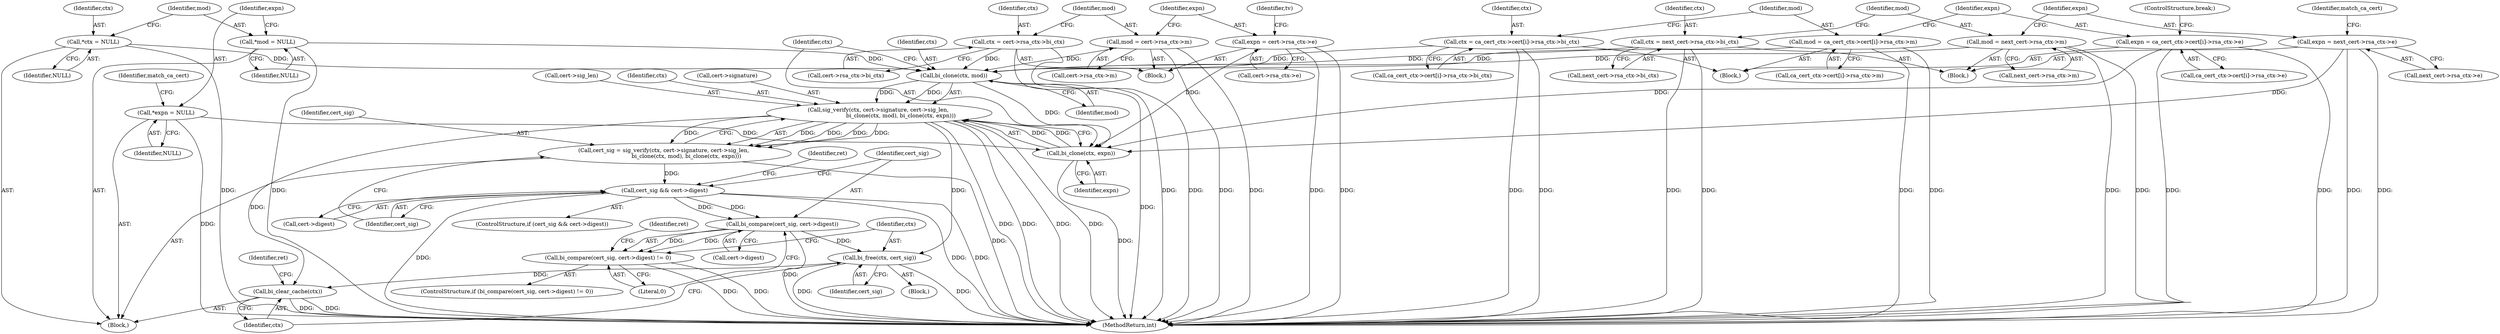 digraph "0_axtls-8266_5efe2947ab45e81d84b5f707c51d1c64be52f36c_1@pointer" {
"1000431" [label="(Call,sig_verify(ctx, cert->signature, cert->sig_len, \n                         bi_clone(ctx, mod), bi_clone(ctx, expn)))"];
"1000442" [label="(Call,bi_clone(ctx, expn))"];
"1000439" [label="(Call,bi_clone(ctx, mod))"];
"1000333" [label="(Call,ctx = ca_cert_ctx->cert[i]->rsa_ctx->bi_ctx)"];
"1000178" [label="(Call,ctx = cert->rsa_ctx->bi_ctx)"];
"1000135" [label="(Call,*ctx = NULL)"];
"1000398" [label="(Call,ctx = next_cert->rsa_ctx->bi_ctx)"];
"1000185" [label="(Call,mod = cert->rsa_ctx->m)"];
"1000139" [label="(Call,*mod = NULL)"];
"1000405" [label="(Call,mod = next_cert->rsa_ctx->m)"];
"1000344" [label="(Call,mod = ca_cert_ctx->cert[i]->rsa_ctx->m)"];
"1000355" [label="(Call,expn = ca_cert_ctx->cert[i]->rsa_ctx->e)"];
"1000143" [label="(Call,*expn = NULL)"];
"1000412" [label="(Call,expn = next_cert->rsa_ctx->e)"];
"1000192" [label="(Call,expn = cert->rsa_ctx->e)"];
"1000429" [label="(Call,cert_sig = sig_verify(ctx, cert->signature, cert->sig_len, \n                         bi_clone(ctx, mod), bi_clone(ctx, expn)))"];
"1000446" [label="(Call,cert_sig && cert->digest)"];
"1000454" [label="(Call,bi_compare(cert_sig, cert->digest))"];
"1000453" [label="(Call,bi_compare(cert_sig, cert->digest) != 0)"];
"1000463" [label="(Call,bi_free(ctx, cert_sig))"];
"1000471" [label="(Call,bi_clear_cache(ctx))"];
"1000472" [label="(Identifier,ctx)"];
"1000201" [label="(Identifier,tv)"];
"1000185" [label="(Call,mod = cert->rsa_ctx->m)"];
"1000179" [label="(Identifier,ctx)"];
"1000471" [label="(Call,bi_clear_cache(ctx))"];
"1000178" [label="(Call,ctx = cert->rsa_ctx->bi_ctx)"];
"1000454" [label="(Call,bi_compare(cert_sig, cert->digest))"];
"1000335" [label="(Call,ca_cert_ctx->cert[i]->rsa_ctx->bi_ctx)"];
"1000439" [label="(Call,bi_clone(ctx, mod))"];
"1000345" [label="(Identifier,mod)"];
"1000412" [label="(Call,expn = next_cert->rsa_ctx->e)"];
"1000141" [label="(Identifier,NULL)"];
"1000422" [label="(Identifier,match_ca_cert)"];
"1000406" [label="(Identifier,mod)"];
"1000443" [label="(Identifier,ctx)"];
"1000453" [label="(Call,bi_compare(cert_sig, cert->digest) != 0)"];
"1000413" [label="(Identifier,expn)"];
"1000344" [label="(Call,mod = ca_cert_ctx->cert[i]->rsa_ctx->m)"];
"1000469" [label="(Identifier,ret)"];
"1000456" [label="(Call,cert->digest)"];
"1000465" [label="(Identifier,cert_sig)"];
"1000474" [label="(Identifier,ret)"];
"1000447" [label="(Identifier,cert_sig)"];
"1000180" [label="(Call,cert->rsa_ctx->bi_ctx)"];
"1000493" [label="(MethodReturn,int)"];
"1000186" [label="(Identifier,mod)"];
"1000187" [label="(Call,cert->rsa_ctx->m)"];
"1000431" [label="(Call,sig_verify(ctx, cert->signature, cert->sig_len, \n                         bi_clone(ctx, mod), bi_clone(ctx, expn)))"];
"1000140" [label="(Identifier,mod)"];
"1000446" [label="(Call,cert_sig && cert->digest)"];
"1000463" [label="(Call,bi_free(ctx, cert_sig))"];
"1000346" [label="(Call,ca_cert_ctx->cert[i]->rsa_ctx->m)"];
"1000461" [label="(Identifier,ret)"];
"1000329" [label="(Block,)"];
"1000405" [label="(Call,mod = next_cert->rsa_ctx->m)"];
"1000436" [label="(Call,cert->sig_len)"];
"1000444" [label="(Identifier,expn)"];
"1000135" [label="(Call,*ctx = NULL)"];
"1000398" [label="(Call,ctx = next_cert->rsa_ctx->bi_ctx)"];
"1000397" [label="(Block,)"];
"1000357" [label="(Call,ca_cert_ctx->cert[i]->rsa_ctx->e)"];
"1000366" [label="(ControlStructure,break;)"];
"1000452" [label="(ControlStructure,if (bi_compare(cert_sig, cert->digest) != 0))"];
"1000414" [label="(Call,next_cert->rsa_ctx->e)"];
"1000145" [label="(Identifier,NULL)"];
"1000148" [label="(Identifier,match_ca_cert)"];
"1000400" [label="(Call,next_cert->rsa_ctx->bi_ctx)"];
"1000193" [label="(Identifier,expn)"];
"1000464" [label="(Identifier,ctx)"];
"1000451" [label="(Block,)"];
"1000174" [label="(Block,)"];
"1000399" [label="(Identifier,ctx)"];
"1000455" [label="(Identifier,cert_sig)"];
"1000334" [label="(Identifier,ctx)"];
"1000192" [label="(Call,expn = cert->rsa_ctx->e)"];
"1000440" [label="(Identifier,ctx)"];
"1000356" [label="(Identifier,expn)"];
"1000445" [label="(ControlStructure,if (cert_sig && cert->digest))"];
"1000136" [label="(Identifier,ctx)"];
"1000442" [label="(Call,bi_clone(ctx, expn))"];
"1000355" [label="(Call,expn = ca_cert_ctx->cert[i]->rsa_ctx->e)"];
"1000433" [label="(Call,cert->signature)"];
"1000139" [label="(Call,*mod = NULL)"];
"1000144" [label="(Identifier,expn)"];
"1000430" [label="(Identifier,cert_sig)"];
"1000448" [label="(Call,cert->digest)"];
"1000137" [label="(Identifier,NULL)"];
"1000194" [label="(Call,cert->rsa_ctx->e)"];
"1000459" [label="(Literal,0)"];
"1000432" [label="(Identifier,ctx)"];
"1000429" [label="(Call,cert_sig = sig_verify(ctx, cert->signature, cert->sig_len, \n                         bi_clone(ctx, mod), bi_clone(ctx, expn)))"];
"1000441" [label="(Identifier,mod)"];
"1000333" [label="(Call,ctx = ca_cert_ctx->cert[i]->rsa_ctx->bi_ctx)"];
"1000407" [label="(Call,next_cert->rsa_ctx->m)"];
"1000143" [label="(Call,*expn = NULL)"];
"1000120" [label="(Block,)"];
"1000431" -> "1000429"  [label="AST: "];
"1000431" -> "1000442"  [label="CFG: "];
"1000432" -> "1000431"  [label="AST: "];
"1000433" -> "1000431"  [label="AST: "];
"1000436" -> "1000431"  [label="AST: "];
"1000439" -> "1000431"  [label="AST: "];
"1000442" -> "1000431"  [label="AST: "];
"1000429" -> "1000431"  [label="CFG: "];
"1000431" -> "1000493"  [label="DDG: "];
"1000431" -> "1000493"  [label="DDG: "];
"1000431" -> "1000493"  [label="DDG: "];
"1000431" -> "1000493"  [label="DDG: "];
"1000431" -> "1000429"  [label="DDG: "];
"1000431" -> "1000429"  [label="DDG: "];
"1000431" -> "1000429"  [label="DDG: "];
"1000431" -> "1000429"  [label="DDG: "];
"1000431" -> "1000429"  [label="DDG: "];
"1000442" -> "1000431"  [label="DDG: "];
"1000442" -> "1000431"  [label="DDG: "];
"1000439" -> "1000431"  [label="DDG: "];
"1000439" -> "1000431"  [label="DDG: "];
"1000431" -> "1000463"  [label="DDG: "];
"1000431" -> "1000471"  [label="DDG: "];
"1000442" -> "1000444"  [label="CFG: "];
"1000443" -> "1000442"  [label="AST: "];
"1000444" -> "1000442"  [label="AST: "];
"1000442" -> "1000493"  [label="DDG: "];
"1000439" -> "1000442"  [label="DDG: "];
"1000355" -> "1000442"  [label="DDG: "];
"1000143" -> "1000442"  [label="DDG: "];
"1000412" -> "1000442"  [label="DDG: "];
"1000192" -> "1000442"  [label="DDG: "];
"1000439" -> "1000441"  [label="CFG: "];
"1000440" -> "1000439"  [label="AST: "];
"1000441" -> "1000439"  [label="AST: "];
"1000443" -> "1000439"  [label="CFG: "];
"1000439" -> "1000493"  [label="DDG: "];
"1000333" -> "1000439"  [label="DDG: "];
"1000178" -> "1000439"  [label="DDG: "];
"1000135" -> "1000439"  [label="DDG: "];
"1000398" -> "1000439"  [label="DDG: "];
"1000185" -> "1000439"  [label="DDG: "];
"1000139" -> "1000439"  [label="DDG: "];
"1000405" -> "1000439"  [label="DDG: "];
"1000344" -> "1000439"  [label="DDG: "];
"1000333" -> "1000329"  [label="AST: "];
"1000333" -> "1000335"  [label="CFG: "];
"1000334" -> "1000333"  [label="AST: "];
"1000335" -> "1000333"  [label="AST: "];
"1000345" -> "1000333"  [label="CFG: "];
"1000333" -> "1000493"  [label="DDG: "];
"1000333" -> "1000493"  [label="DDG: "];
"1000178" -> "1000174"  [label="AST: "];
"1000178" -> "1000180"  [label="CFG: "];
"1000179" -> "1000178"  [label="AST: "];
"1000180" -> "1000178"  [label="AST: "];
"1000186" -> "1000178"  [label="CFG: "];
"1000178" -> "1000493"  [label="DDG: "];
"1000178" -> "1000493"  [label="DDG: "];
"1000135" -> "1000120"  [label="AST: "];
"1000135" -> "1000137"  [label="CFG: "];
"1000136" -> "1000135"  [label="AST: "];
"1000137" -> "1000135"  [label="AST: "];
"1000140" -> "1000135"  [label="CFG: "];
"1000135" -> "1000493"  [label="DDG: "];
"1000398" -> "1000397"  [label="AST: "];
"1000398" -> "1000400"  [label="CFG: "];
"1000399" -> "1000398"  [label="AST: "];
"1000400" -> "1000398"  [label="AST: "];
"1000406" -> "1000398"  [label="CFG: "];
"1000398" -> "1000493"  [label="DDG: "];
"1000398" -> "1000493"  [label="DDG: "];
"1000185" -> "1000174"  [label="AST: "];
"1000185" -> "1000187"  [label="CFG: "];
"1000186" -> "1000185"  [label="AST: "];
"1000187" -> "1000185"  [label="AST: "];
"1000193" -> "1000185"  [label="CFG: "];
"1000185" -> "1000493"  [label="DDG: "];
"1000185" -> "1000493"  [label="DDG: "];
"1000139" -> "1000120"  [label="AST: "];
"1000139" -> "1000141"  [label="CFG: "];
"1000140" -> "1000139"  [label="AST: "];
"1000141" -> "1000139"  [label="AST: "];
"1000144" -> "1000139"  [label="CFG: "];
"1000139" -> "1000493"  [label="DDG: "];
"1000405" -> "1000397"  [label="AST: "];
"1000405" -> "1000407"  [label="CFG: "];
"1000406" -> "1000405"  [label="AST: "];
"1000407" -> "1000405"  [label="AST: "];
"1000413" -> "1000405"  [label="CFG: "];
"1000405" -> "1000493"  [label="DDG: "];
"1000405" -> "1000493"  [label="DDG: "];
"1000344" -> "1000329"  [label="AST: "];
"1000344" -> "1000346"  [label="CFG: "];
"1000345" -> "1000344"  [label="AST: "];
"1000346" -> "1000344"  [label="AST: "];
"1000356" -> "1000344"  [label="CFG: "];
"1000344" -> "1000493"  [label="DDG: "];
"1000344" -> "1000493"  [label="DDG: "];
"1000355" -> "1000329"  [label="AST: "];
"1000355" -> "1000357"  [label="CFG: "];
"1000356" -> "1000355"  [label="AST: "];
"1000357" -> "1000355"  [label="AST: "];
"1000366" -> "1000355"  [label="CFG: "];
"1000355" -> "1000493"  [label="DDG: "];
"1000355" -> "1000493"  [label="DDG: "];
"1000143" -> "1000120"  [label="AST: "];
"1000143" -> "1000145"  [label="CFG: "];
"1000144" -> "1000143"  [label="AST: "];
"1000145" -> "1000143"  [label="AST: "];
"1000148" -> "1000143"  [label="CFG: "];
"1000143" -> "1000493"  [label="DDG: "];
"1000412" -> "1000397"  [label="AST: "];
"1000412" -> "1000414"  [label="CFG: "];
"1000413" -> "1000412"  [label="AST: "];
"1000414" -> "1000412"  [label="AST: "];
"1000422" -> "1000412"  [label="CFG: "];
"1000412" -> "1000493"  [label="DDG: "];
"1000412" -> "1000493"  [label="DDG: "];
"1000192" -> "1000174"  [label="AST: "];
"1000192" -> "1000194"  [label="CFG: "];
"1000193" -> "1000192"  [label="AST: "];
"1000194" -> "1000192"  [label="AST: "];
"1000201" -> "1000192"  [label="CFG: "];
"1000192" -> "1000493"  [label="DDG: "];
"1000192" -> "1000493"  [label="DDG: "];
"1000429" -> "1000120"  [label="AST: "];
"1000430" -> "1000429"  [label="AST: "];
"1000447" -> "1000429"  [label="CFG: "];
"1000429" -> "1000493"  [label="DDG: "];
"1000429" -> "1000446"  [label="DDG: "];
"1000446" -> "1000445"  [label="AST: "];
"1000446" -> "1000447"  [label="CFG: "];
"1000446" -> "1000448"  [label="CFG: "];
"1000447" -> "1000446"  [label="AST: "];
"1000448" -> "1000446"  [label="AST: "];
"1000455" -> "1000446"  [label="CFG: "];
"1000469" -> "1000446"  [label="CFG: "];
"1000446" -> "1000493"  [label="DDG: "];
"1000446" -> "1000493"  [label="DDG: "];
"1000446" -> "1000493"  [label="DDG: "];
"1000446" -> "1000454"  [label="DDG: "];
"1000446" -> "1000454"  [label="DDG: "];
"1000454" -> "1000453"  [label="AST: "];
"1000454" -> "1000456"  [label="CFG: "];
"1000455" -> "1000454"  [label="AST: "];
"1000456" -> "1000454"  [label="AST: "];
"1000459" -> "1000454"  [label="CFG: "];
"1000454" -> "1000493"  [label="DDG: "];
"1000454" -> "1000453"  [label="DDG: "];
"1000454" -> "1000453"  [label="DDG: "];
"1000454" -> "1000463"  [label="DDG: "];
"1000453" -> "1000452"  [label="AST: "];
"1000453" -> "1000459"  [label="CFG: "];
"1000459" -> "1000453"  [label="AST: "];
"1000461" -> "1000453"  [label="CFG: "];
"1000464" -> "1000453"  [label="CFG: "];
"1000453" -> "1000493"  [label="DDG: "];
"1000453" -> "1000493"  [label="DDG: "];
"1000463" -> "1000451"  [label="AST: "];
"1000463" -> "1000465"  [label="CFG: "];
"1000464" -> "1000463"  [label="AST: "];
"1000465" -> "1000463"  [label="AST: "];
"1000472" -> "1000463"  [label="CFG: "];
"1000463" -> "1000493"  [label="DDG: "];
"1000463" -> "1000493"  [label="DDG: "];
"1000463" -> "1000471"  [label="DDG: "];
"1000471" -> "1000120"  [label="AST: "];
"1000471" -> "1000472"  [label="CFG: "];
"1000472" -> "1000471"  [label="AST: "];
"1000474" -> "1000471"  [label="CFG: "];
"1000471" -> "1000493"  [label="DDG: "];
"1000471" -> "1000493"  [label="DDG: "];
}
